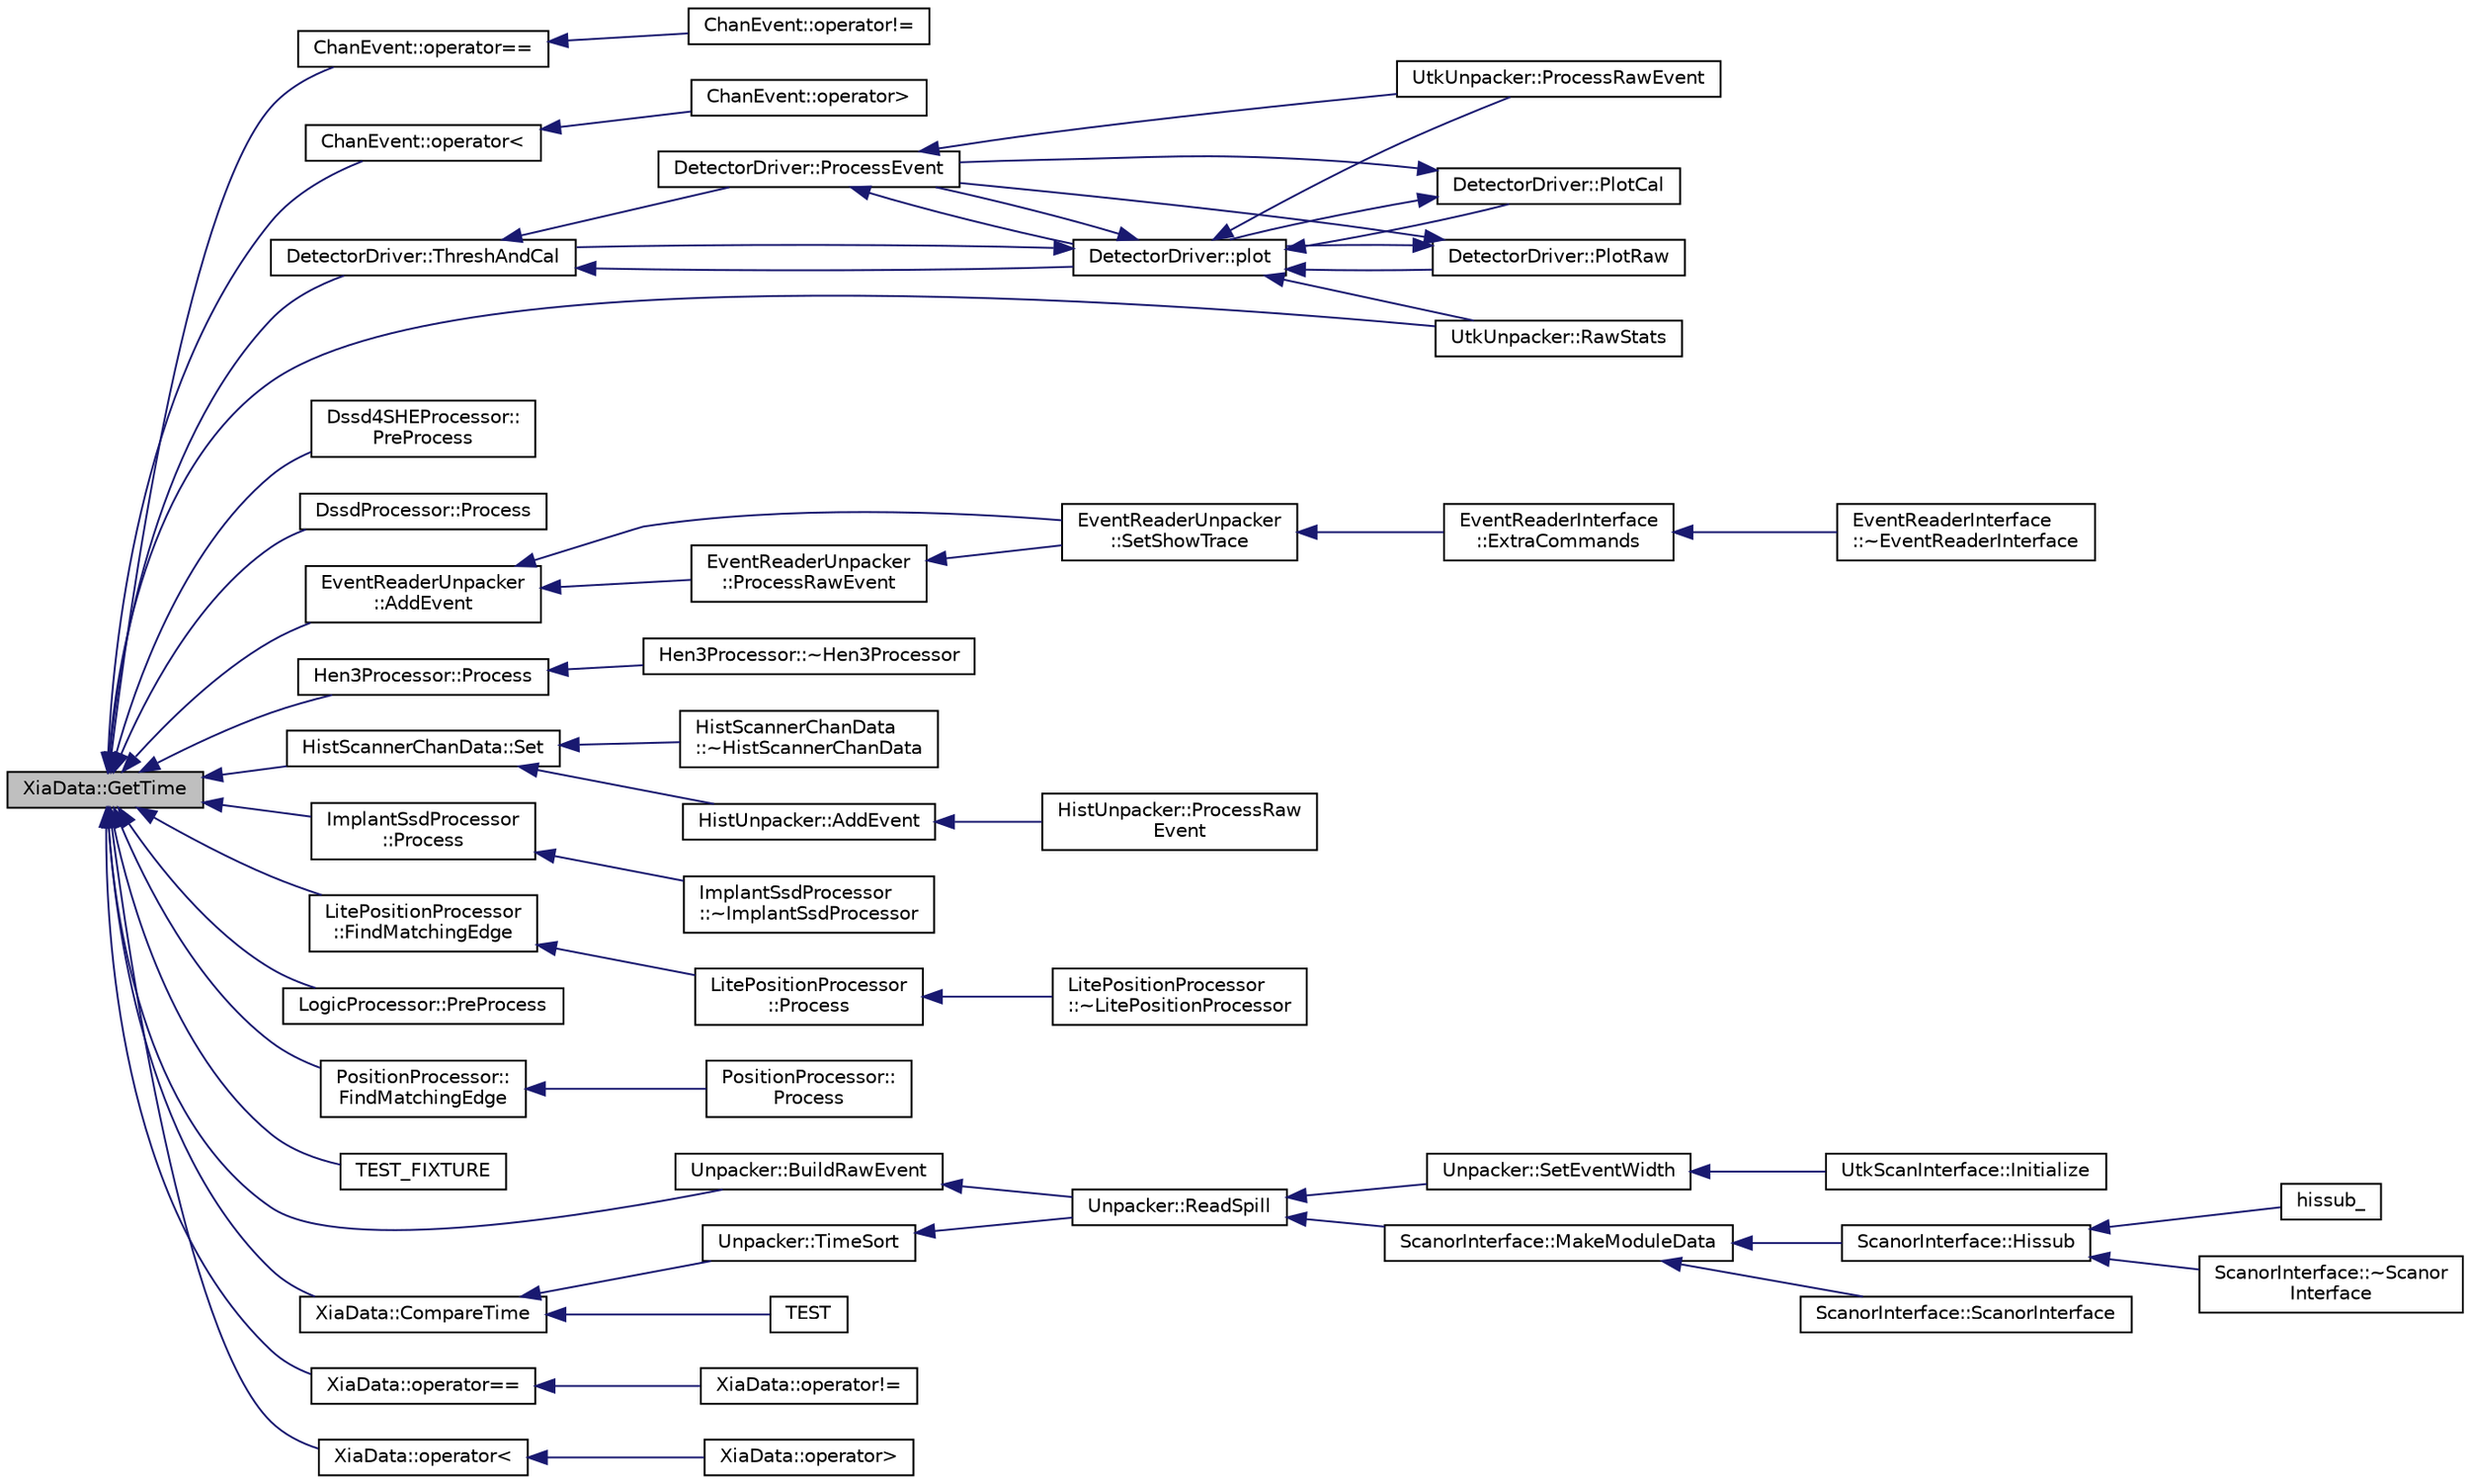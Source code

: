 digraph "XiaData::GetTime"
{
  edge [fontname="Helvetica",fontsize="10",labelfontname="Helvetica",labelfontsize="10"];
  node [fontname="Helvetica",fontsize="10",shape=record];
  rankdir="LR";
  Node1 [label="XiaData::GetTime",height=0.2,width=0.4,color="black", fillcolor="grey75", style="filled", fontcolor="black"];
  Node1 -> Node2 [dir="back",color="midnightblue",fontsize="10",style="solid",fontname="Helvetica"];
  Node2 [label="ChanEvent::operator==",height=0.2,width=0.4,color="black", fillcolor="white", style="filled",URL="$d5/d91/class_chan_event.html#acd9d0ab0041d20a86a4b7bd5246be6b7"];
  Node2 -> Node3 [dir="back",color="midnightblue",fontsize="10",style="solid",fontname="Helvetica"];
  Node3 [label="ChanEvent::operator!=",height=0.2,width=0.4,color="black", fillcolor="white", style="filled",URL="$d5/d91/class_chan_event.html#a0c7ef67103707fc2d0ba1d43636ddd7a"];
  Node1 -> Node4 [dir="back",color="midnightblue",fontsize="10",style="solid",fontname="Helvetica"];
  Node4 [label="ChanEvent::operator\<",height=0.2,width=0.4,color="black", fillcolor="white", style="filled",URL="$d5/d91/class_chan_event.html#a347538b5d3ccd0a55260e4b65435ad53"];
  Node4 -> Node5 [dir="back",color="midnightblue",fontsize="10",style="solid",fontname="Helvetica"];
  Node5 [label="ChanEvent::operator\>",height=0.2,width=0.4,color="black", fillcolor="white", style="filled",URL="$d5/d91/class_chan_event.html#a5d76bd9900fa5717664ed92992f5a898"];
  Node1 -> Node6 [dir="back",color="midnightblue",fontsize="10",style="solid",fontname="Helvetica"];
  Node6 [label="DetectorDriver::ThreshAndCal",height=0.2,width=0.4,color="black", fillcolor="white", style="filled",URL="$de/d91/class_detector_driver.html#a2ae4e98c641d49183631eceb40dc19bb",tooltip="Check threshold and calibrate each channel. Check the thresholds and calibrate the energy for each ch..."];
  Node6 -> Node7 [dir="back",color="midnightblue",fontsize="10",style="solid",fontname="Helvetica"];
  Node7 [label="DetectorDriver::ProcessEvent",height=0.2,width=0.4,color="black", fillcolor="white", style="filled",URL="$de/d91/class_detector_driver.html#a19c152206c95dfbc2a98ffd1d002165e",tooltip="Control of the event processing. "];
  Node7 -> Node8 [dir="back",color="midnightblue",fontsize="10",style="solid",fontname="Helvetica"];
  Node8 [label="DetectorDriver::plot",height=0.2,width=0.4,color="black", fillcolor="white", style="filled",URL="$de/d91/class_detector_driver.html#a3a556ab94a878e057dea8a081d0df55a",tooltip="Plots into histogram defined by dammId. "];
  Node8 -> Node7 [dir="back",color="midnightblue",fontsize="10",style="solid",fontname="Helvetica"];
  Node8 -> Node6 [dir="back",color="midnightblue",fontsize="10",style="solid",fontname="Helvetica"];
  Node8 -> Node9 [dir="back",color="midnightblue",fontsize="10",style="solid",fontname="Helvetica"];
  Node9 [label="DetectorDriver::PlotRaw",height=0.2,width=0.4,color="black", fillcolor="white", style="filled",URL="$de/d91/class_detector_driver.html#a7f2a28ba2a756e034e38630a5e258309"];
  Node9 -> Node7 [dir="back",color="midnightblue",fontsize="10",style="solid",fontname="Helvetica"];
  Node9 -> Node8 [dir="back",color="midnightblue",fontsize="10",style="solid",fontname="Helvetica"];
  Node8 -> Node10 [dir="back",color="midnightblue",fontsize="10",style="solid",fontname="Helvetica"];
  Node10 [label="DetectorDriver::PlotCal",height=0.2,width=0.4,color="black", fillcolor="white", style="filled",URL="$de/d91/class_detector_driver.html#ad966b8fe4330bb0cf117422b9bd08f40"];
  Node10 -> Node7 [dir="back",color="midnightblue",fontsize="10",style="solid",fontname="Helvetica"];
  Node10 -> Node8 [dir="back",color="midnightblue",fontsize="10",style="solid",fontname="Helvetica"];
  Node8 -> Node11 [dir="back",color="midnightblue",fontsize="10",style="solid",fontname="Helvetica"];
  Node11 [label="UtkUnpacker::ProcessRawEvent",height=0.2,width=0.4,color="black", fillcolor="white", style="filled",URL="$d4/d48/class_utk_unpacker.html#a09c96dd753088977aa1f458f7c07d24b",tooltip="Process all events in the event list. "];
  Node8 -> Node12 [dir="back",color="midnightblue",fontsize="10",style="solid",fontname="Helvetica"];
  Node12 [label="UtkUnpacker::RawStats",height=0.2,width=0.4,color="black", fillcolor="white", style="filled",URL="$d4/d48/class_utk_unpacker.html#a61ba5974ee476d5c3ab316b5b6759204",tooltip="Add an event to generic statistics output. "];
  Node7 -> Node11 [dir="back",color="midnightblue",fontsize="10",style="solid",fontname="Helvetica"];
  Node6 -> Node8 [dir="back",color="midnightblue",fontsize="10",style="solid",fontname="Helvetica"];
  Node1 -> Node13 [dir="back",color="midnightblue",fontsize="10",style="solid",fontname="Helvetica"];
  Node13 [label="Dssd4SHEProcessor::\lPreProcess",height=0.2,width=0.4,color="black", fillcolor="white", style="filled",URL="$db/da8/class_dssd4_s_h_e_processor.html#a069993b16eb9c18b547a279e9f5d1b28"];
  Node1 -> Node14 [dir="back",color="midnightblue",fontsize="10",style="solid",fontname="Helvetica"];
  Node14 [label="DssdProcessor::Process",height=0.2,width=0.4,color="black", fillcolor="white", style="filled",URL="$d4/d67/class_dssd_processor.html#a0e32fc233a84ef03dc994b83899e1388"];
  Node1 -> Node15 [dir="back",color="midnightblue",fontsize="10",style="solid",fontname="Helvetica"];
  Node15 [label="EventReaderUnpacker\l::AddEvent",height=0.2,width=0.4,color="black", fillcolor="white", style="filled",URL="$d5/da6/class_event_reader_unpacker.html#af48d90005d811fd86e70ff0660b7fe4b"];
  Node15 -> Node16 [dir="back",color="midnightblue",fontsize="10",style="solid",fontname="Helvetica"];
  Node16 [label="EventReaderUnpacker\l::ProcessRawEvent",height=0.2,width=0.4,color="black", fillcolor="white", style="filled",URL="$d5/da6/class_event_reader_unpacker.html#a32b44b49d71c4f790512bd2abe8b7cbc"];
  Node16 -> Node17 [dir="back",color="midnightblue",fontsize="10",style="solid",fontname="Helvetica"];
  Node17 [label="EventReaderUnpacker\l::SetShowTrace",height=0.2,width=0.4,color="black", fillcolor="white", style="filled",URL="$d5/da6/class_event_reader_unpacker.html#adb8a1bcd8677101a233eb7301285c7df"];
  Node17 -> Node18 [dir="back",color="midnightblue",fontsize="10",style="solid",fontname="Helvetica"];
  Node18 [label="EventReaderInterface\l::ExtraCommands",height=0.2,width=0.4,color="black", fillcolor="white", style="filled",URL="$d5/de6/class_event_reader_interface.html#ac4aec11e30c0a01fbb0b87753b70ede2"];
  Node18 -> Node19 [dir="back",color="midnightblue",fontsize="10",style="solid",fontname="Helvetica"];
  Node19 [label="EventReaderInterface\l::~EventReaderInterface",height=0.2,width=0.4,color="black", fillcolor="white", style="filled",URL="$d5/de6/class_event_reader_interface.html#a566183e30124c460ac143ac22f0a9ac5",tooltip="Destructor. "];
  Node15 -> Node17 [dir="back",color="midnightblue",fontsize="10",style="solid",fontname="Helvetica"];
  Node1 -> Node20 [dir="back",color="midnightblue",fontsize="10",style="solid",fontname="Helvetica"];
  Node20 [label="Hen3Processor::Process",height=0.2,width=0.4,color="black", fillcolor="white", style="filled",URL="$d6/d4e/class_hen3_processor.html#a12510344f12aa28fb4de00c28569995f"];
  Node20 -> Node21 [dir="back",color="midnightblue",fontsize="10",style="solid",fontname="Helvetica"];
  Node21 [label="Hen3Processor::~Hen3Processor",height=0.2,width=0.4,color="black", fillcolor="white", style="filled",URL="$d6/d4e/class_hen3_processor.html#a8ed35806e6801f6c8f1eb402525e2834"];
  Node1 -> Node22 [dir="back",color="midnightblue",fontsize="10",style="solid",fontname="Helvetica"];
  Node22 [label="HistScannerChanData::Set",height=0.2,width=0.4,color="black", fillcolor="white", style="filled",URL="$d0/d48/class_hist_scanner_chan_data.html#a54d9449f072b091c776adafbce18c5a0"];
  Node22 -> Node23 [dir="back",color="midnightblue",fontsize="10",style="solid",fontname="Helvetica"];
  Node23 [label="HistScannerChanData\l::~HistScannerChanData",height=0.2,width=0.4,color="black", fillcolor="white", style="filled",URL="$d0/d48/class_hist_scanner_chan_data.html#a82d5d06223b575c99b8c1ccf4a39a08d"];
  Node22 -> Node24 [dir="back",color="midnightblue",fontsize="10",style="solid",fontname="Helvetica"];
  Node24 [label="HistUnpacker::AddEvent",height=0.2,width=0.4,color="black", fillcolor="white", style="filled",URL="$d0/d4f/class_hist_unpacker.html#a9fe1102664592a667957f73feb98b0bf",tooltip="Create a HistScannerChanData from the provided XiaData. "];
  Node24 -> Node25 [dir="back",color="midnightblue",fontsize="10",style="solid",fontname="Helvetica"];
  Node25 [label="HistUnpacker::ProcessRaw\lEvent",height=0.2,width=0.4,color="black", fillcolor="white", style="filled",URL="$d0/d4f/class_hist_unpacker.html#aff13db53afd16e00d86681802171768e"];
  Node1 -> Node26 [dir="back",color="midnightblue",fontsize="10",style="solid",fontname="Helvetica"];
  Node26 [label="ImplantSsdProcessor\l::Process",height=0.2,width=0.4,color="black", fillcolor="white", style="filled",URL="$df/df5/class_implant_ssd_processor.html#a4633fc3b34a8e8915713dd8e1ba5666a"];
  Node26 -> Node27 [dir="back",color="midnightblue",fontsize="10",style="solid",fontname="Helvetica"];
  Node27 [label="ImplantSsdProcessor\l::~ImplantSsdProcessor",height=0.2,width=0.4,color="black", fillcolor="white", style="filled",URL="$df/df5/class_implant_ssd_processor.html#a057e44029967a209fc626811e2ba4412"];
  Node1 -> Node28 [dir="back",color="midnightblue",fontsize="10",style="solid",fontname="Helvetica"];
  Node28 [label="LitePositionProcessor\l::FindMatchingEdge",height=0.2,width=0.4,color="black", fillcolor="white", style="filled",URL="$d3/dab/class_lite_position_processor.html#a52476ab85ff699211d625ac941e84c95"];
  Node28 -> Node29 [dir="back",color="midnightblue",fontsize="10",style="solid",fontname="Helvetica"];
  Node29 [label="LitePositionProcessor\l::Process",height=0.2,width=0.4,color="black", fillcolor="white", style="filled",URL="$d3/dab/class_lite_position_processor.html#a41e329779cb70710078ab066afd4f953"];
  Node29 -> Node30 [dir="back",color="midnightblue",fontsize="10",style="solid",fontname="Helvetica"];
  Node30 [label="LitePositionProcessor\l::~LitePositionProcessor",height=0.2,width=0.4,color="black", fillcolor="white", style="filled",URL="$d3/dab/class_lite_position_processor.html#a602ce3c9355626b96649b08690d391ef"];
  Node1 -> Node31 [dir="back",color="midnightblue",fontsize="10",style="solid",fontname="Helvetica"];
  Node31 [label="LogicProcessor::PreProcess",height=0.2,width=0.4,color="black", fillcolor="white", style="filled",URL="$da/d2f/class_logic_processor.html#a91ad87eb1649cebfa5a90de4943455ae"];
  Node1 -> Node32 [dir="back",color="midnightblue",fontsize="10",style="solid",fontname="Helvetica"];
  Node32 [label="PositionProcessor::\lFindMatchingEdge",height=0.2,width=0.4,color="black", fillcolor="white", style="filled",URL="$d3/df3/class_position_processor.html#ade34c6c5eabff0d2d231d2e4b536e85c"];
  Node32 -> Node33 [dir="back",color="midnightblue",fontsize="10",style="solid",fontname="Helvetica"];
  Node33 [label="PositionProcessor::\lProcess",height=0.2,width=0.4,color="black", fillcolor="white", style="filled",URL="$d3/df3/class_position_processor.html#a45a6ef172d9253956769b1ccd15a6e4a",tooltip="Process the QDC data involved in top/bottom side for a strip. "];
  Node1 -> Node34 [dir="back",color="midnightblue",fontsize="10",style="solid",fontname="Helvetica"];
  Node34 [label="TEST_FIXTURE",height=0.2,width=0.4,color="black", fillcolor="white", style="filled",URL="$da/df0/unittest-_xia_list_mode_data_decoder_8cpp.html#a5dcb5a646f8b14ed9eb1fb70e145ccf4"];
  Node1 -> Node35 [dir="back",color="midnightblue",fontsize="10",style="solid",fontname="Helvetica"];
  Node35 [label="Unpacker::BuildRawEvent",height=0.2,width=0.4,color="black", fillcolor="white", style="filled",URL="$d2/de8/class_unpacker.html#af3b767d00a571f8ee416df9a89625cc0"];
  Node35 -> Node36 [dir="back",color="midnightblue",fontsize="10",style="solid",fontname="Helvetica"];
  Node36 [label="Unpacker::ReadSpill",height=0.2,width=0.4,color="black", fillcolor="white", style="filled",URL="$d2/de8/class_unpacker.html#a0924b471bf4cb54b70118b314c39b70b"];
  Node36 -> Node37 [dir="back",color="midnightblue",fontsize="10",style="solid",fontname="Helvetica"];
  Node37 [label="ScanorInterface::MakeModuleData",height=0.2,width=0.4,color="black", fillcolor="white", style="filled",URL="$de/dfa/class_scanor_interface.html#ae4507711417daa37e55f278b9c486a54",tooltip="inserts a delimiter in between individual module data and at end of buffer. Data is then passed to hi..."];
  Node37 -> Node38 [dir="back",color="midnightblue",fontsize="10",style="solid",fontname="Helvetica"];
  Node38 [label="ScanorInterface::Hissub",height=0.2,width=0.4,color="black", fillcolor="white", style="filled",URL="$de/dfa/class_scanor_interface.html#abc2883ce3cd0783d422bbd8251a7e644"];
  Node38 -> Node39 [dir="back",color="midnightblue",fontsize="10",style="solid",fontname="Helvetica"];
  Node39 [label="hissub_",height=0.2,width=0.4,color="black", fillcolor="white", style="filled",URL="$d6/db4/_scanor_8cpp.html#a4c73088139b20f913c3f554cfaa1c6a5",tooltip="interface between scan and C++ "];
  Node38 -> Node40 [dir="back",color="midnightblue",fontsize="10",style="solid",fontname="Helvetica"];
  Node40 [label="ScanorInterface::~Scanor\lInterface",height=0.2,width=0.4,color="black", fillcolor="white", style="filled",URL="$de/dfa/class_scanor_interface.html#afedd786e14ed9ad6d8567581439b7192"];
  Node37 -> Node41 [dir="back",color="midnightblue",fontsize="10",style="solid",fontname="Helvetica"];
  Node41 [label="ScanorInterface::ScanorInterface",height=0.2,width=0.4,color="black", fillcolor="white", style="filled",URL="$de/dfa/class_scanor_interface.html#a0d14caf29f24f3e7255d144bb15d6bee"];
  Node36 -> Node42 [dir="back",color="midnightblue",fontsize="10",style="solid",fontname="Helvetica"];
  Node42 [label="Unpacker::SetEventWidth",height=0.2,width=0.4,color="black", fillcolor="white", style="filled",URL="$d2/de8/class_unpacker.html#abff5c3f29a4a9cfd8f093f1d664940be",tooltip="Set the width of events in pixie16 clock ticks. "];
  Node42 -> Node43 [dir="back",color="midnightblue",fontsize="10",style="solid",fontname="Helvetica"];
  Node43 [label="UtkScanInterface::Initialize",height=0.2,width=0.4,color="black", fillcolor="white", style="filled",URL="$db/d6c/class_utk_scan_interface.html#a97f114b210931247250458851cead748"];
  Node1 -> Node12 [dir="back",color="midnightblue",fontsize="10",style="solid",fontname="Helvetica"];
  Node1 -> Node44 [dir="back",color="midnightblue",fontsize="10",style="solid",fontname="Helvetica"];
  Node44 [label="XiaData::operator==",height=0.2,width=0.4,color="black", fillcolor="white", style="filled",URL="$d2/ddd/class_xia_data.html#a396219ec180ae84da5abaeb3e3f66357",tooltip="Equality operator that compares checks if we have the same channel (i.e. the ID and Time are identica..."];
  Node44 -> Node45 [dir="back",color="midnightblue",fontsize="10",style="solid",fontname="Helvetica"];
  Node45 [label="XiaData::operator!=",height=0.2,width=0.4,color="black", fillcolor="white", style="filled",URL="$d2/ddd/class_xia_data.html#a4c19b3f33b1b30e40958f21e52b2579d",tooltip="The conjugate of the equality operator. "];
  Node1 -> Node46 [dir="back",color="midnightblue",fontsize="10",style="solid",fontname="Helvetica"];
  Node46 [label="XiaData::operator\<",height=0.2,width=0.4,color="black", fillcolor="white", style="filled",URL="$d2/ddd/class_xia_data.html#ace673de3bcc8e16fb7d1159832dfeb1b",tooltip="The less than operator that compares if the time of the current class is less than the time of the co..."];
  Node46 -> Node47 [dir="back",color="midnightblue",fontsize="10",style="solid",fontname="Helvetica"];
  Node47 [label="XiaData::operator\>",height=0.2,width=0.4,color="black", fillcolor="white", style="filled",URL="$d2/ddd/class_xia_data.html#a4318dde0d0f6b7022d38511ece02ef0a",tooltip="The conjugate of the less than operator. "];
  Node1 -> Node48 [dir="back",color="midnightblue",fontsize="10",style="solid",fontname="Helvetica"];
  Node48 [label="XiaData::CompareTime",height=0.2,width=0.4,color="black", fillcolor="white", style="filled",URL="$d2/ddd/class_xia_data.html#ab474bcbc4813df18a20e015c76df8db7",tooltip="A method that will compare the times of two XiaData classes this method can be used in conjunction wi..."];
  Node48 -> Node49 [dir="back",color="midnightblue",fontsize="10",style="solid",fontname="Helvetica"];
  Node49 [label="TEST",height=0.2,width=0.4,color="black", fillcolor="white", style="filled",URL="$da/de2/unittest-_xia_data_8cpp.html#a3cc9d081f6d83b7bead7174bad9b6acc",tooltip="This will test that the Time for the rhs is greater than the lhs. "];
  Node48 -> Node50 [dir="back",color="midnightblue",fontsize="10",style="solid",fontname="Helvetica"];
  Node50 [label="Unpacker::TimeSort",height=0.2,width=0.4,color="black", fillcolor="white", style="filled",URL="$d2/de8/class_unpacker.html#a1271192c8b5d7fcee860a8b7974bf300",tooltip="The time of the last xia event in the raw event. "];
  Node50 -> Node36 [dir="back",color="midnightblue",fontsize="10",style="solid",fontname="Helvetica"];
}
